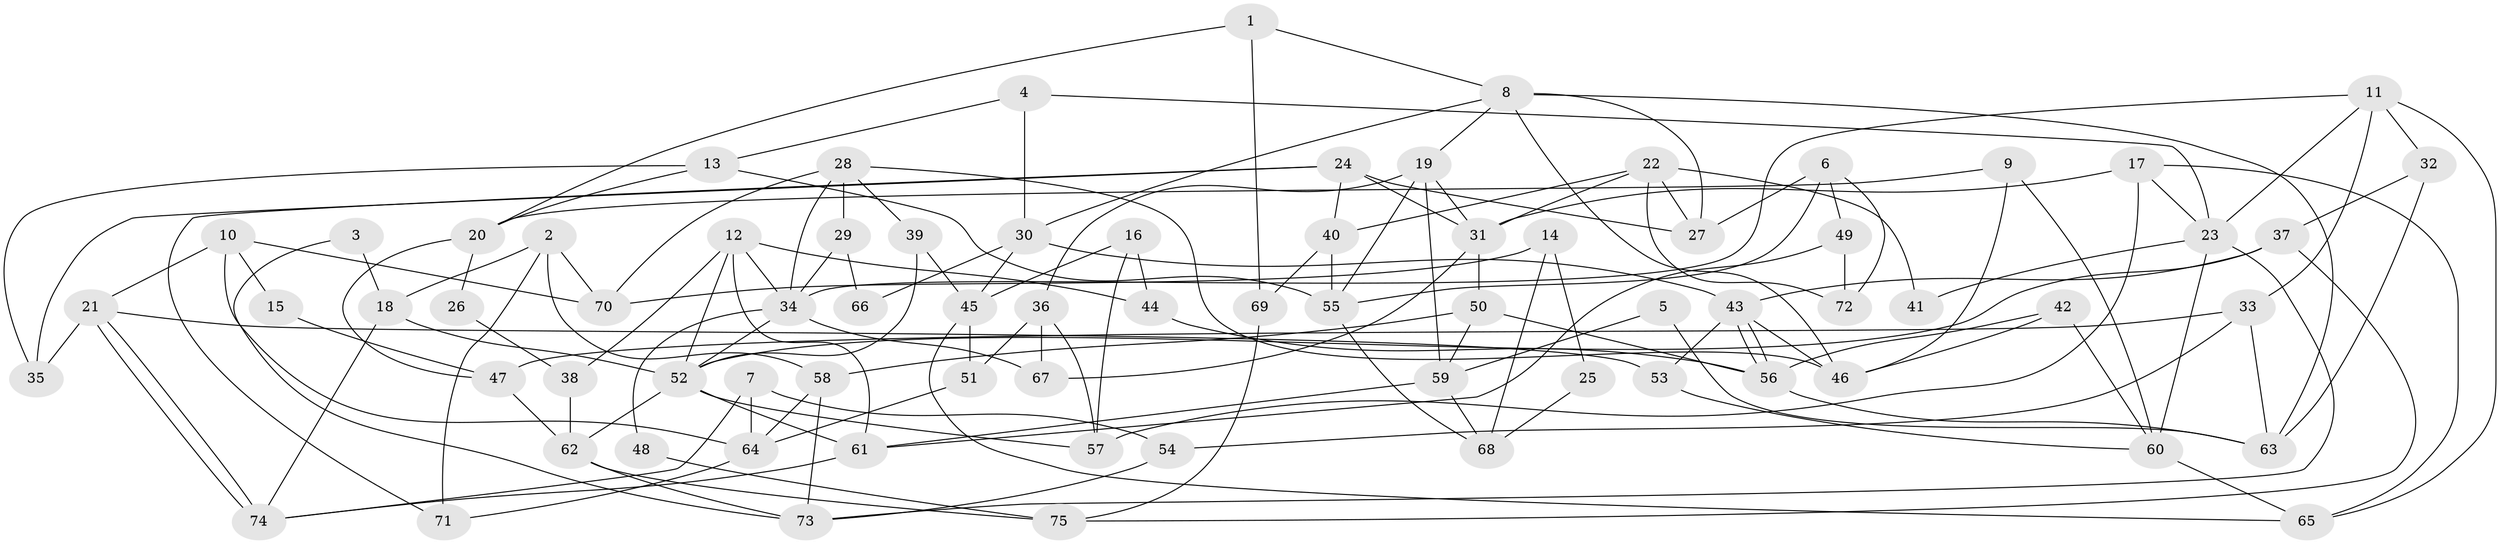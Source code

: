 // coarse degree distribution, {3: 0.17777777777777778, 5: 0.15555555555555556, 7: 0.2, 4: 0.13333333333333333, 9: 0.044444444444444446, 6: 0.13333333333333333, 2: 0.1111111111111111, 8: 0.044444444444444446}
// Generated by graph-tools (version 1.1) at 2025/52/02/27/25 19:52:05]
// undirected, 75 vertices, 150 edges
graph export_dot {
graph [start="1"]
  node [color=gray90,style=filled];
  1;
  2;
  3;
  4;
  5;
  6;
  7;
  8;
  9;
  10;
  11;
  12;
  13;
  14;
  15;
  16;
  17;
  18;
  19;
  20;
  21;
  22;
  23;
  24;
  25;
  26;
  27;
  28;
  29;
  30;
  31;
  32;
  33;
  34;
  35;
  36;
  37;
  38;
  39;
  40;
  41;
  42;
  43;
  44;
  45;
  46;
  47;
  48;
  49;
  50;
  51;
  52;
  53;
  54;
  55;
  56;
  57;
  58;
  59;
  60;
  61;
  62;
  63;
  64;
  65;
  66;
  67;
  68;
  69;
  70;
  71;
  72;
  73;
  74;
  75;
  1 -- 20;
  1 -- 8;
  1 -- 69;
  2 -- 18;
  2 -- 70;
  2 -- 58;
  2 -- 71;
  3 -- 18;
  3 -- 73;
  4 -- 30;
  4 -- 23;
  4 -- 13;
  5 -- 63;
  5 -- 59;
  6 -- 27;
  6 -- 55;
  6 -- 49;
  6 -- 72;
  7 -- 74;
  7 -- 54;
  7 -- 64;
  8 -- 27;
  8 -- 19;
  8 -- 30;
  8 -- 46;
  8 -- 63;
  9 -- 46;
  9 -- 60;
  9 -- 20;
  10 -- 64;
  10 -- 21;
  10 -- 15;
  10 -- 70;
  11 -- 33;
  11 -- 65;
  11 -- 23;
  11 -- 32;
  11 -- 34;
  12 -- 52;
  12 -- 44;
  12 -- 34;
  12 -- 38;
  12 -- 61;
  13 -- 35;
  13 -- 20;
  13 -- 55;
  14 -- 70;
  14 -- 68;
  14 -- 25;
  15 -- 47;
  16 -- 57;
  16 -- 45;
  16 -- 44;
  17 -- 31;
  17 -- 65;
  17 -- 23;
  17 -- 57;
  18 -- 52;
  18 -- 74;
  19 -- 59;
  19 -- 36;
  19 -- 31;
  19 -- 55;
  20 -- 26;
  20 -- 47;
  21 -- 74;
  21 -- 74;
  21 -- 53;
  21 -- 35;
  22 -- 40;
  22 -- 72;
  22 -- 27;
  22 -- 31;
  22 -- 41;
  23 -- 41;
  23 -- 60;
  23 -- 73;
  24 -- 71;
  24 -- 31;
  24 -- 27;
  24 -- 35;
  24 -- 40;
  25 -- 68;
  26 -- 38;
  28 -- 34;
  28 -- 39;
  28 -- 29;
  28 -- 46;
  28 -- 70;
  29 -- 34;
  29 -- 66;
  30 -- 43;
  30 -- 45;
  30 -- 66;
  31 -- 50;
  31 -- 67;
  32 -- 63;
  32 -- 37;
  33 -- 63;
  33 -- 47;
  33 -- 54;
  34 -- 48;
  34 -- 52;
  34 -- 67;
  36 -- 57;
  36 -- 67;
  36 -- 51;
  37 -- 43;
  37 -- 52;
  37 -- 75;
  38 -- 62;
  39 -- 52;
  39 -- 45;
  40 -- 55;
  40 -- 69;
  42 -- 56;
  42 -- 46;
  42 -- 60;
  43 -- 56;
  43 -- 56;
  43 -- 46;
  43 -- 53;
  44 -- 56;
  45 -- 51;
  45 -- 65;
  47 -- 62;
  48 -- 75;
  49 -- 61;
  49 -- 72;
  50 -- 58;
  50 -- 56;
  50 -- 59;
  51 -- 64;
  52 -- 57;
  52 -- 61;
  52 -- 62;
  53 -- 60;
  54 -- 73;
  55 -- 68;
  56 -- 63;
  58 -- 73;
  58 -- 64;
  59 -- 61;
  59 -- 68;
  60 -- 65;
  61 -- 74;
  62 -- 75;
  62 -- 73;
  64 -- 71;
  69 -- 75;
}
